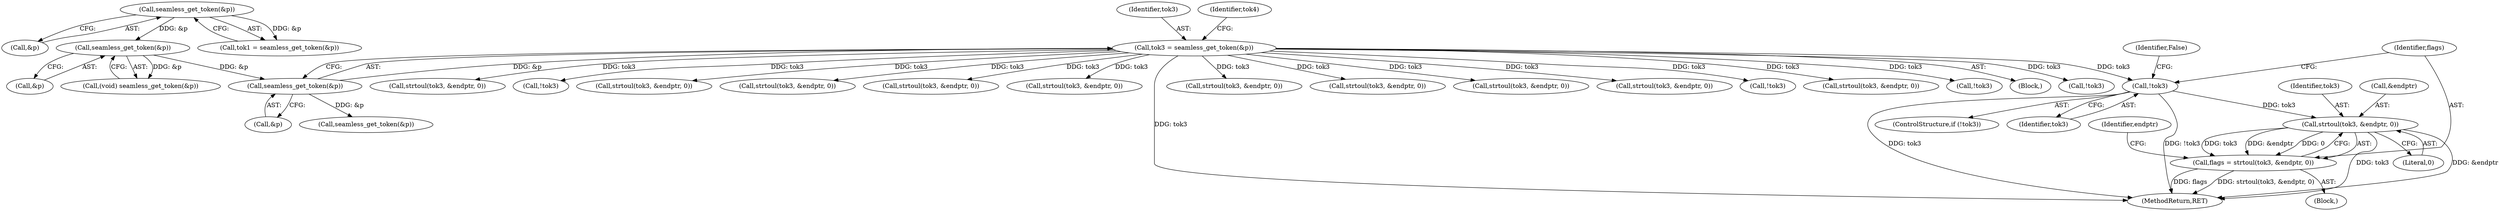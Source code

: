 digraph "0_rdesktop_4dca546d04321a610c1835010b5dad85163b65e1_14@pointer" {
"1000791" [label="(Call,strtoul(tok3, &endptr, 0))"];
"1000785" [label="(Call,!tok3)"];
"1000141" [label="(Call,tok3 = seamless_get_token(&p))"];
"1000143" [label="(Call,seamless_get_token(&p))"];
"1000138" [label="(Call,seamless_get_token(&p))"];
"1000133" [label="(Call,seamless_get_token(&p))"];
"1000789" [label="(Call,flags = strtoul(tok3, &endptr, 0))"];
"1000789" [label="(Call,flags = strtoul(tok3, &endptr, 0))"];
"1000785" [label="(Call,!tok3)"];
"1000142" [label="(Identifier,tok3)"];
"1000464" [label="(Call,strtoul(tok3, &endptr, 0))"];
"1000759" [label="(Call,!tok3)"];
"1000251" [label="(Call,strtoul(tok3, &endptr, 0))"];
"1000798" [label="(Identifier,endptr)"];
"1000795" [label="(Literal,0)"];
"1000660" [label="(Call,strtoul(tok3, &endptr, 0))"];
"1000786" [label="(Identifier,tok3)"];
"1000148" [label="(Call,seamless_get_token(&p))"];
"1000144" [label="(Call,&p)"];
"1000783" [label="(Block,)"];
"1000290" [label="(Call,strtoul(tok3, &endptr, 0))"];
"1000790" [label="(Identifier,flags)"];
"1000608" [label="(Call,strtoul(tok3, &endptr, 0))"];
"1000792" [label="(Identifier,tok3)"];
"1000791" [label="(Call,strtoul(tok3, &endptr, 0))"];
"1000701" [label="(Call,strtoul(tok3, &endptr, 0))"];
"1000139" [label="(Call,&p)"];
"1000334" [label="(Call,strtoul(tok3, &endptr, 0))"];
"1000143" [label="(Call,seamless_get_token(&p))"];
"1000136" [label="(Call,(void) seamless_get_token(&p))"];
"1000131" [label="(Call,tok1 = seamless_get_token(&p))"];
"1000133" [label="(Call,seamless_get_token(&p))"];
"1000186" [label="(Call,strtoul(tok3, &endptr, 0))"];
"1000841" [label="(Call,strtoul(tok3, &endptr, 0))"];
"1000886" [label="(Call,!tok3)"];
"1000521" [label="(Call,strtoul(tok3, &endptr, 0))"];
"1000784" [label="(ControlStructure,if (!tok3))"];
"1000861" [label="(Call,!tok3)"];
"1000141" [label="(Call,tok3 = seamless_get_token(&p))"];
"1000104" [label="(Block,)"];
"1000788" [label="(Identifier,False)"];
"1000134" [label="(Call,&p)"];
"1000793" [label="(Call,&endptr)"];
"1000809" [label="(Call,!tok3)"];
"1000138" [label="(Call,seamless_get_token(&p))"];
"1000147" [label="(Identifier,tok4)"];
"1000907" [label="(MethodReturn,RET)"];
"1000791" -> "1000789"  [label="AST: "];
"1000791" -> "1000795"  [label="CFG: "];
"1000792" -> "1000791"  [label="AST: "];
"1000793" -> "1000791"  [label="AST: "];
"1000795" -> "1000791"  [label="AST: "];
"1000789" -> "1000791"  [label="CFG: "];
"1000791" -> "1000907"  [label="DDG: tok3"];
"1000791" -> "1000907"  [label="DDG: &endptr"];
"1000791" -> "1000789"  [label="DDG: tok3"];
"1000791" -> "1000789"  [label="DDG: &endptr"];
"1000791" -> "1000789"  [label="DDG: 0"];
"1000785" -> "1000791"  [label="DDG: tok3"];
"1000785" -> "1000784"  [label="AST: "];
"1000785" -> "1000786"  [label="CFG: "];
"1000786" -> "1000785"  [label="AST: "];
"1000788" -> "1000785"  [label="CFG: "];
"1000790" -> "1000785"  [label="CFG: "];
"1000785" -> "1000907"  [label="DDG: !tok3"];
"1000785" -> "1000907"  [label="DDG: tok3"];
"1000141" -> "1000785"  [label="DDG: tok3"];
"1000141" -> "1000104"  [label="AST: "];
"1000141" -> "1000143"  [label="CFG: "];
"1000142" -> "1000141"  [label="AST: "];
"1000143" -> "1000141"  [label="AST: "];
"1000147" -> "1000141"  [label="CFG: "];
"1000141" -> "1000907"  [label="DDG: tok3"];
"1000143" -> "1000141"  [label="DDG: &p"];
"1000141" -> "1000186"  [label="DDG: tok3"];
"1000141" -> "1000251"  [label="DDG: tok3"];
"1000141" -> "1000290"  [label="DDG: tok3"];
"1000141" -> "1000334"  [label="DDG: tok3"];
"1000141" -> "1000464"  [label="DDG: tok3"];
"1000141" -> "1000521"  [label="DDG: tok3"];
"1000141" -> "1000608"  [label="DDG: tok3"];
"1000141" -> "1000660"  [label="DDG: tok3"];
"1000141" -> "1000701"  [label="DDG: tok3"];
"1000141" -> "1000759"  [label="DDG: tok3"];
"1000141" -> "1000809"  [label="DDG: tok3"];
"1000141" -> "1000841"  [label="DDG: tok3"];
"1000141" -> "1000861"  [label="DDG: tok3"];
"1000141" -> "1000886"  [label="DDG: tok3"];
"1000143" -> "1000144"  [label="CFG: "];
"1000144" -> "1000143"  [label="AST: "];
"1000138" -> "1000143"  [label="DDG: &p"];
"1000143" -> "1000148"  [label="DDG: &p"];
"1000138" -> "1000136"  [label="AST: "];
"1000138" -> "1000139"  [label="CFG: "];
"1000139" -> "1000138"  [label="AST: "];
"1000136" -> "1000138"  [label="CFG: "];
"1000138" -> "1000136"  [label="DDG: &p"];
"1000133" -> "1000138"  [label="DDG: &p"];
"1000133" -> "1000131"  [label="AST: "];
"1000133" -> "1000134"  [label="CFG: "];
"1000134" -> "1000133"  [label="AST: "];
"1000131" -> "1000133"  [label="CFG: "];
"1000133" -> "1000131"  [label="DDG: &p"];
"1000789" -> "1000783"  [label="AST: "];
"1000790" -> "1000789"  [label="AST: "];
"1000798" -> "1000789"  [label="CFG: "];
"1000789" -> "1000907"  [label="DDG: strtoul(tok3, &endptr, 0)"];
"1000789" -> "1000907"  [label="DDG: flags"];
}
